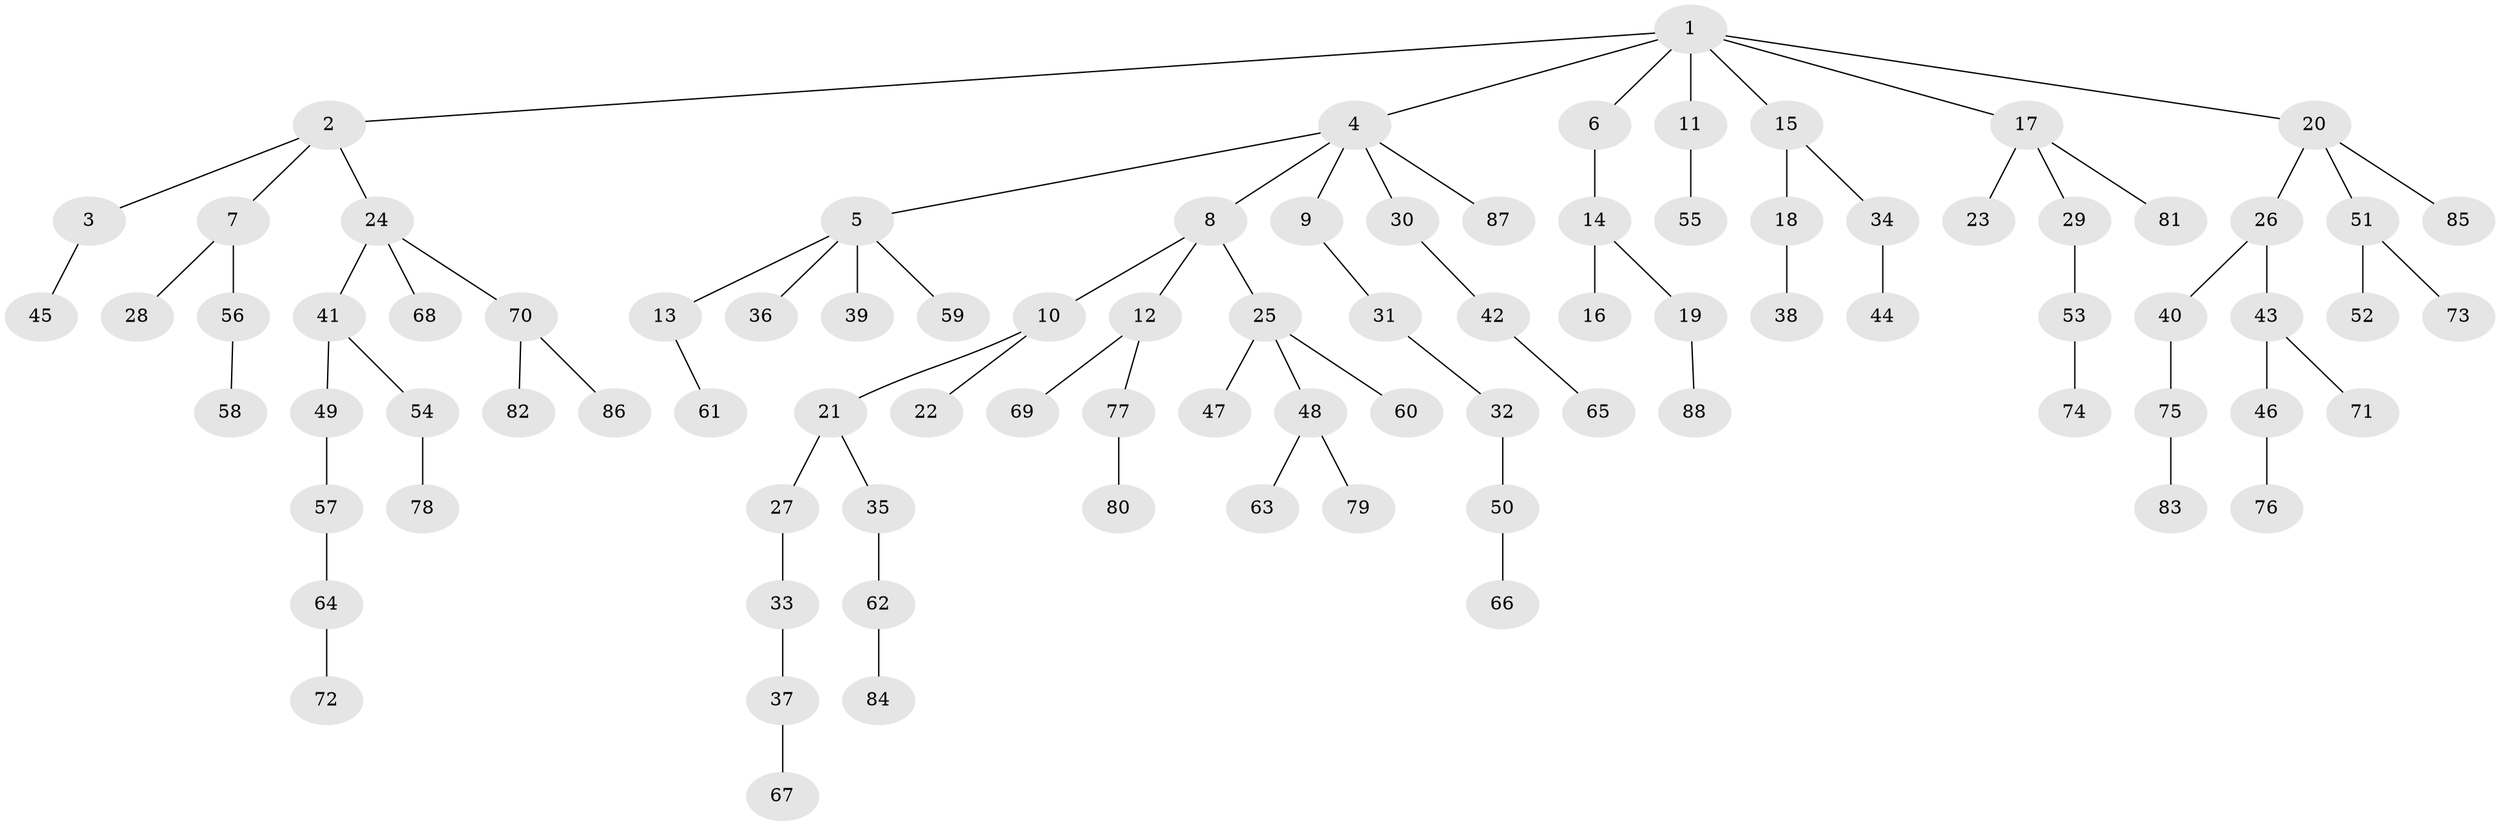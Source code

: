 // Generated by graph-tools (version 1.1) at 2025/02/03/09/25 03:02:26]
// undirected, 88 vertices, 87 edges
graph export_dot {
graph [start="1"]
  node [color=gray90,style=filled];
  1;
  2;
  3;
  4;
  5;
  6;
  7;
  8;
  9;
  10;
  11;
  12;
  13;
  14;
  15;
  16;
  17;
  18;
  19;
  20;
  21;
  22;
  23;
  24;
  25;
  26;
  27;
  28;
  29;
  30;
  31;
  32;
  33;
  34;
  35;
  36;
  37;
  38;
  39;
  40;
  41;
  42;
  43;
  44;
  45;
  46;
  47;
  48;
  49;
  50;
  51;
  52;
  53;
  54;
  55;
  56;
  57;
  58;
  59;
  60;
  61;
  62;
  63;
  64;
  65;
  66;
  67;
  68;
  69;
  70;
  71;
  72;
  73;
  74;
  75;
  76;
  77;
  78;
  79;
  80;
  81;
  82;
  83;
  84;
  85;
  86;
  87;
  88;
  1 -- 2;
  1 -- 4;
  1 -- 6;
  1 -- 11;
  1 -- 15;
  1 -- 17;
  1 -- 20;
  2 -- 3;
  2 -- 7;
  2 -- 24;
  3 -- 45;
  4 -- 5;
  4 -- 8;
  4 -- 9;
  4 -- 30;
  4 -- 87;
  5 -- 13;
  5 -- 36;
  5 -- 39;
  5 -- 59;
  6 -- 14;
  7 -- 28;
  7 -- 56;
  8 -- 10;
  8 -- 12;
  8 -- 25;
  9 -- 31;
  10 -- 21;
  10 -- 22;
  11 -- 55;
  12 -- 69;
  12 -- 77;
  13 -- 61;
  14 -- 16;
  14 -- 19;
  15 -- 18;
  15 -- 34;
  17 -- 23;
  17 -- 29;
  17 -- 81;
  18 -- 38;
  19 -- 88;
  20 -- 26;
  20 -- 51;
  20 -- 85;
  21 -- 27;
  21 -- 35;
  24 -- 41;
  24 -- 68;
  24 -- 70;
  25 -- 47;
  25 -- 48;
  25 -- 60;
  26 -- 40;
  26 -- 43;
  27 -- 33;
  29 -- 53;
  30 -- 42;
  31 -- 32;
  32 -- 50;
  33 -- 37;
  34 -- 44;
  35 -- 62;
  37 -- 67;
  40 -- 75;
  41 -- 49;
  41 -- 54;
  42 -- 65;
  43 -- 46;
  43 -- 71;
  46 -- 76;
  48 -- 63;
  48 -- 79;
  49 -- 57;
  50 -- 66;
  51 -- 52;
  51 -- 73;
  53 -- 74;
  54 -- 78;
  56 -- 58;
  57 -- 64;
  62 -- 84;
  64 -- 72;
  70 -- 82;
  70 -- 86;
  75 -- 83;
  77 -- 80;
}

